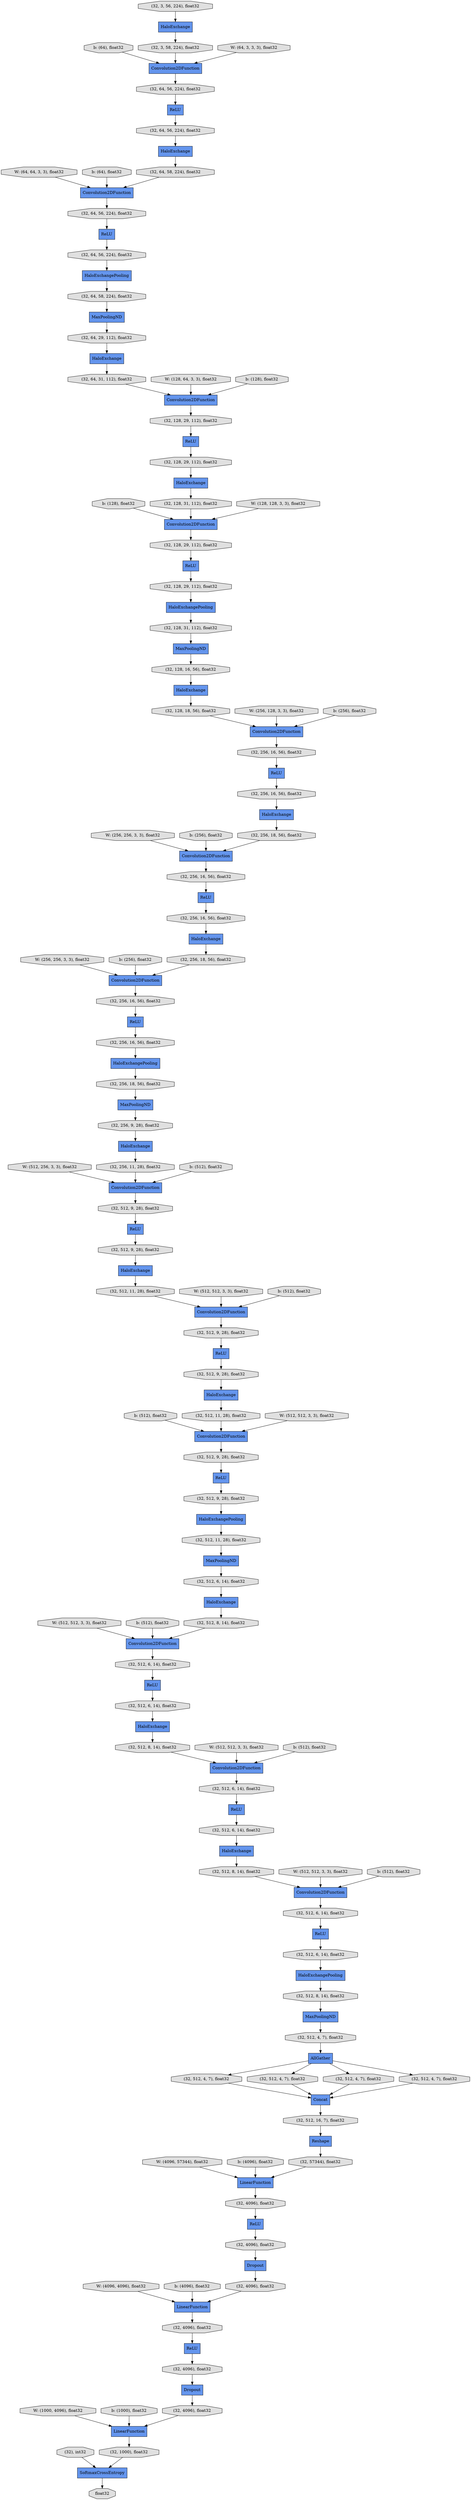 digraph graphname{rankdir=TB;47017371697296 [label="(32, 4096), float32",shape="octagon",fillcolor="#E0E0E0",style="filled"];47017371295888 [label="ReLU",shape="record",fillcolor="#6495ED",style="filled"];47015193133264 [label="W: (1000, 4096), float32",shape="octagon",fillcolor="#E0E0E0",style="filled"];47017370951888 [label="Convolution2DFunction",shape="record",fillcolor="#6495ED",style="filled"];47015193108688 [label="b: (128), float32",shape="octagon",fillcolor="#E0E0E0",style="filled"];47017371697424 [label="float32",shape="octagon",fillcolor="#E0E0E0",style="filled"];47017322348880 [label="(32, 128, 18, 56), float32",shape="octagon",fillcolor="#E0E0E0",style="filled"];47015193125264 [label="b: (512), float32",shape="octagon",fillcolor="#E0E0E0",style="filled"];47017370952080 [label="(32, 256, 9, 28), float32",shape="octagon",fillcolor="#E0E0E0",style="filled"];47017322348944 [label="(32, 128, 29, 112), float32",shape="octagon",fillcolor="#E0E0E0",style="filled"];47017371697616 [label="(32, 1000), float32",shape="octagon",fillcolor="#E0E0E0",style="filled"];47017322349008 [label="HaloExchangePooling",shape="record",fillcolor="#6495ED",style="filled"];47017370952208 [label="(32, 512, 11, 28), float32",shape="octagon",fillcolor="#E0E0E0",style="filled"];47015193109008 [label="W: (256, 128, 3, 3), float32",shape="octagon",fillcolor="#E0E0E0",style="filled"];47015193133648 [label="b: (1000), float32",shape="octagon",fillcolor="#E0E0E0",style="filled"];47017322349136 [label="(32, 256, 16, 56), float32",shape="octagon",fillcolor="#E0E0E0",style="filled"];47015193125584 [label="W: (512, 512, 3, 3), float32",shape="octagon",fillcolor="#E0E0E0",style="filled"];47017370952400 [label="(32, 512, 9, 28), float32",shape="octagon",fillcolor="#E0E0E0",style="filled"];47017370952464 [label="(32, 512, 11, 28), float32",shape="octagon",fillcolor="#E0E0E0",style="filled"];47017322349328 [label="(32, 128, 31, 112), float32",shape="octagon",fillcolor="#E0E0E0",style="filled"];47017371542352 [label="HaloExchange",shape="record",fillcolor="#6495ED",style="filled"];47015193109392 [label="b: (256), float32",shape="octagon",fillcolor="#E0E0E0",style="filled"];47017370952656 [label="ReLU",shape="record",fillcolor="#6495ED",style="filled"];47017371542480 [label="(32, 512, 6, 14), float32",shape="octagon",fillcolor="#E0E0E0",style="filled"];47017322349520 [label="ReLU",shape="record",fillcolor="#6495ED",style="filled"];47017370952720 [label="Convolution2DFunction",shape="record",fillcolor="#6495ED",style="filled"];47017322349584 [label="(32, 64, 29, 112), float32",shape="octagon",fillcolor="#E0E0E0",style="filled"];47017371542608 [label="(32, 512, 8, 14), float32",shape="octagon",fillcolor="#E0E0E0",style="filled"];47015193125968 [label="b: (512), float32",shape="octagon",fillcolor="#E0E0E0",style="filled"];47017322349648 [label="HaloExchangePooling",shape="record",fillcolor="#6495ED",style="filled"];47017371542672 [label="Convolution2DFunction",shape="record",fillcolor="#6495ED",style="filled"];47017370952848 [label="ReLU",shape="record",fillcolor="#6495ED",style="filled"];47017322349712 [label="HaloExchange",shape="record",fillcolor="#6495ED",style="filled"];47017371542736 [label="(32, 512, 8, 14), float32",shape="octagon",fillcolor="#E0E0E0",style="filled"];47015193109712 [label="W: (256, 256, 3, 3), float32",shape="octagon",fillcolor="#E0E0E0",style="filled"];47017371542800 [label="ReLU",shape="record",fillcolor="#6495ED",style="filled"];47017370953040 [label="(32, 256, 16, 56), float32",shape="octagon",fillcolor="#E0E0E0",style="filled"];47015193126288 [label="W: (512, 512, 3, 3), float32",shape="octagon",fillcolor="#E0E0E0",style="filled"];47017371542992 [label="(32, 512, 4, 7), float32",shape="octagon",fillcolor="#E0E0E0",style="filled"];47017370953168 [label="HaloExchangePooling",shape="record",fillcolor="#6495ED",style="filled"];47017371543056 [label="HaloExchangePooling",shape="record",fillcolor="#6495ED",style="filled"];47017370953232 [label="Convolution2DFunction",shape="record",fillcolor="#6495ED",style="filled"];47017322350096 [label="(32, 128, 29, 112), float32",shape="octagon",fillcolor="#E0E0E0",style="filled"];47017370953296 [label="(32, 512, 11, 28), float32",shape="octagon",fillcolor="#E0E0E0",style="filled"];47015193110096 [label="b: (256), float32",shape="octagon",fillcolor="#E0E0E0",style="filled"];47017322350160 [label="(32, 64, 56, 224), float32",shape="octagon",fillcolor="#E0E0E0",style="filled"];47017371543184 [label="(32, 512, 6, 14), float32",shape="octagon",fillcolor="#E0E0E0",style="filled"];47017370953360 [label="(32, 512, 9, 28), float32",shape="octagon",fillcolor="#E0E0E0",style="filled"];47017322350224 [label="(32, 64, 58, 224), float32",shape="octagon",fillcolor="#E0E0E0",style="filled"];47015193224848 [label="Convolution2DFunction",shape="record",fillcolor="#6495ED",style="filled"];47017371543248 [label="(32, 512, 8, 14), float32",shape="octagon",fillcolor="#E0E0E0",style="filled"];47017370953424 [label="(32, 256, 16, 56), float32",shape="octagon",fillcolor="#E0E0E0",style="filled"];47017371543312 [label="(32, 512, 6, 14), float32",shape="octagon",fillcolor="#E0E0E0",style="filled"];47015193126672 [label="b: (512), float32",shape="octagon",fillcolor="#E0E0E0",style="filled"];47017371543376 [label="LinearFunction",shape="record",fillcolor="#6495ED",style="filled"];47015193110416 [label="W: (256, 256, 3, 3), float32",shape="octagon",fillcolor="#E0E0E0",style="filled"];47017322350480 [label="(32, 128, 29, 112), float32",shape="octagon",fillcolor="#E0E0E0",style="filled"];47015192987600 [label="b: (64), float32",shape="octagon",fillcolor="#E0E0E0",style="filled"];47017371543568 [label="MaxPoolingND",shape="record",fillcolor="#6495ED",style="filled"];47017370953744 [label="(32, 512, 9, 28), float32",shape="octagon",fillcolor="#E0E0E0",style="filled"];47017322350608 [label="Convolution2DFunction",shape="record",fillcolor="#6495ED",style="filled"];47015193126992 [label="W: (512, 512, 3, 3), float32",shape="octagon",fillcolor="#E0E0E0",style="filled"];47017371543632 [label="(32, 512, 6, 14), float32",shape="octagon",fillcolor="#E0E0E0",style="filled"];47017370953808 [label="(32, 512, 9, 28), float32",shape="octagon",fillcolor="#E0E0E0",style="filled"];47017322350672 [label="(32, 64, 31, 112), float32",shape="octagon",fillcolor="#E0E0E0",style="filled"];47017370953872 [label="MaxPoolingND",shape="record",fillcolor="#6495ED",style="filled"];47017322350736 [label="MaxPoolingND",shape="record",fillcolor="#6495ED",style="filled"];47017322350800 [label="HaloExchange",shape="record",fillcolor="#6495ED",style="filled"];47017370954000 [label="(32, 256, 16, 56), float32",shape="octagon",fillcolor="#E0E0E0",style="filled"];47015193110800 [label="b: (256), float32",shape="octagon",fillcolor="#E0E0E0",style="filled"];47017371543888 [label="AllGather",shape="record",fillcolor="#6495ED",style="filled"];47017371543952 [label="(32, 512, 6, 14), float32",shape="octagon",fillcolor="#E0E0E0",style="filled"];47017370954128 [label="Convolution2DFunction",shape="record",fillcolor="#6495ED",style="filled"];47017322350992 [label="Convolution2DFunction",shape="record",fillcolor="#6495ED",style="filled"];47015193127376 [label="b: (512), float32",shape="octagon",fillcolor="#E0E0E0",style="filled"];47017322351056 [label="HaloExchange",shape="record",fillcolor="#6495ED",style="filled"];47017371544080 [label="(32, 512, 6, 14), float32",shape="octagon",fillcolor="#E0E0E0",style="filled"];47015192988176 [label="W: (64, 64, 3, 3), float32",shape="octagon",fillcolor="#E0E0E0",style="filled"];47015193111120 [label="W: (512, 256, 3, 3), float32",shape="octagon",fillcolor="#E0E0E0",style="filled"];47017322351184 [label="HaloExchange",shape="record",fillcolor="#6495ED",style="filled"];47017371544208 [label="(32, 512, 6, 14), float32",shape="octagon",fillcolor="#E0E0E0",style="filled"];47017370954384 [label="HaloExchange",shape="record",fillcolor="#6495ED",style="filled"];47017322351248 [label="(32, 128, 31, 112), float32",shape="octagon",fillcolor="#E0E0E0",style="filled"];47017370954448 [label="HaloExchange",shape="record",fillcolor="#6495ED",style="filled"];47017322351312 [label="(32, 256, 16, 56), float32",shape="octagon",fillcolor="#E0E0E0",style="filled"];47015193127696 [label="W: (4096, 57344), float32",shape="octagon",fillcolor="#E0E0E0",style="filled"];47017370954512 [label="HaloExchange",shape="record",fillcolor="#6495ED",style="filled"];47017322351376 [label="ReLU",shape="record",fillcolor="#6495ED",style="filled"];47017370954576 [label="(32, 256, 11, 28), float32",shape="octagon",fillcolor="#E0E0E0",style="filled"];47015192988496 [label="b: (64), float32",shape="octagon",fillcolor="#E0E0E0",style="filled"];47017370954704 [label="ReLU",shape="record",fillcolor="#6495ED",style="filled"];47015193111504 [label="b: (512), float32",shape="octagon",fillcolor="#E0E0E0",style="filled"];47017322351632 [label="Concat",shape="record",fillcolor="#6495ED",style="filled"];47017370954768 [label="(32, 256, 16, 56), float32",shape="octagon",fillcolor="#E0E0E0",style="filled"];47015193128016 [label="b: (4096), float32",shape="octagon",fillcolor="#E0E0E0",style="filled"];47017371544720 [label="(32, 512, 8, 14), float32",shape="octagon",fillcolor="#E0E0E0",style="filled"];47017370954896 [label="ReLU",shape="record",fillcolor="#6495ED",style="filled"];47017322351760 [label="MaxPoolingND",shape="record",fillcolor="#6495ED",style="filled"];47015192988816 [label="W: (128, 64, 3, 3), float32",shape="octagon",fillcolor="#E0E0E0",style="filled"];47017370954960 [label="Convolution2DFunction",shape="record",fillcolor="#6495ED",style="filled"];47015193111824 [label="W: (512, 512, 3, 3), float32",shape="octagon",fillcolor="#E0E0E0",style="filled"];47017370955024 [label="(32, 256, 18, 56), float32",shape="octagon",fillcolor="#E0E0E0",style="filled"];47017322351888 [label="(32, 256, 18, 56), float32",shape="octagon",fillcolor="#E0E0E0",style="filled"];47017322351952 [label="Convolution2DFunction",shape="record",fillcolor="#6495ED",style="filled"];47015193128336 [label="W: (4096, 4096), float32",shape="octagon",fillcolor="#E0E0E0",style="filled"];47017370955152 [label="(32, 256, 18, 56), float32",shape="octagon",fillcolor="#E0E0E0",style="filled"];47017322352016 [label="ReLU",shape="record",fillcolor="#6495ED",style="filled"];47015192989136 [label="b: (128), float32",shape="octagon",fillcolor="#E0E0E0",style="filled"];47015101468176 [label="ReLU",shape="record",fillcolor="#6495ED",style="filled"];47017370955280 [label="ReLU",shape="record",fillcolor="#6495ED",style="filled"];47017322352208 [label="(32, 128, 16, 56), float32",shape="octagon",fillcolor="#E0E0E0",style="filled"];47017371545232 [label="(32, 512, 4, 7), float32",shape="octagon",fillcolor="#E0E0E0",style="filled"];47015193112208 [label="b: (512), float32",shape="octagon",fillcolor="#E0E0E0",style="filled"];47017370955472 [label="(32, 512, 9, 28), float32",shape="octagon",fillcolor="#E0E0E0",style="filled"];47017370955536 [label="HaloExchange",shape="record",fillcolor="#6495ED",style="filled"];47017322352400 [label="(32, 128, 29, 112), float32",shape="octagon",fillcolor="#E0E0E0",style="filled"];47015192989456 [label="W: (128, 128, 3, 3), float32",shape="octagon",fillcolor="#E0E0E0",style="filled"];47015193128784 [label="b: (4096), float32",shape="octagon",fillcolor="#E0E0E0",style="filled"];47017370955664 [label="(32, 512, 9, 28), float32",shape="octagon",fillcolor="#E0E0E0",style="filled"];47017371545488 [label="(32, 512, 4, 7), float32",shape="octagon",fillcolor="#E0E0E0",style="filled"];47015193112528 [label="W: (512, 512, 3, 3), float32",shape="octagon",fillcolor="#E0E0E0",style="filled"];47017370996944 [label="HaloExchange",shape="record",fillcolor="#6495ED",style="filled"];47017371676944 [label="(32, 512, 4, 7), float32",shape="octagon",fillcolor="#E0E0E0",style="filled"];47017370997200 [label="SoftmaxCrossEntropy",shape="record",fillcolor="#6495ED",style="filled"];47017371677136 [label="(32, 512, 4, 7), float32",shape="octagon",fillcolor="#E0E0E0",style="filled"];47017371677264 [label="(32), int32",shape="octagon",fillcolor="#E0E0E0",style="filled"];47017371677456 [label="LinearFunction",shape="record",fillcolor="#6495ED",style="filled"];47017371677520 [label="(32, 512, 16, 7), float32",shape="octagon",fillcolor="#E0E0E0",style="filled"];47017370997840 [label="MaxPoolingND",shape="record",fillcolor="#6495ED",style="filled"];47017371677968 [label="Dropout",shape="record",fillcolor="#6495ED",style="filled"];47015134131664 [label="ReLU",shape="record",fillcolor="#6495ED",style="filled"];47017322329680 [label="Convolution2DFunction",shape="record",fillcolor="#6495ED",style="filled"];47017371678480 [label="(32, 57344), float32",shape="octagon",fillcolor="#E0E0E0",style="filled"];47017322329936 [label="(32, 3, 58, 224), float32",shape="octagon",fillcolor="#E0E0E0",style="filled"];47017322330000 [label="(32, 64, 56, 224), float32",shape="octagon",fillcolor="#E0E0E0",style="filled"];47017371678672 [label="(32, 4096), float32",shape="octagon",fillcolor="#E0E0E0",style="filled"];47017322330128 [label="(32, 3, 56, 224), float32",shape="octagon",fillcolor="#E0E0E0",style="filled"];47017322330192 [label="(32, 64, 56, 224), float32",shape="octagon",fillcolor="#E0E0E0",style="filled"];47017371678928 [label="(32, 4096), float32",shape="octagon",fillcolor="#E0E0E0",style="filled"];47017320880336 [label="HaloExchange",shape="record",fillcolor="#6495ED",style="filled"];47017322330384 [label="HaloExchange",shape="record",fillcolor="#6495ED",style="filled"];47017322330704 [label="HaloExchange",shape="record",fillcolor="#6495ED",style="filled"];47017322330768 [label="Reshape",shape="record",fillcolor="#6495ED",style="filled"];47017322330832 [label="(32, 64, 58, 224), float32",shape="octagon",fillcolor="#E0E0E0",style="filled"];47017322330960 [label="Convolution2DFunction",shape="record",fillcolor="#6495ED",style="filled"];47017371679696 [label="(32, 4096), float32",shape="octagon",fillcolor="#E0E0E0",style="filled"];47017371679952 [label="Dropout",shape="record",fillcolor="#6495ED",style="filled"];47017322331344 [label="(32, 64, 56, 224), float32",shape="octagon",fillcolor="#E0E0E0",style="filled"];47017371680016 [label="(32, 4096), float32",shape="octagon",fillcolor="#E0E0E0",style="filled"];47017322331472 [label="ReLU",shape="record",fillcolor="#6495ED",style="filled"];47015128513936 [label="W: (64, 3, 3, 3), float32",shape="octagon",fillcolor="#E0E0E0",style="filled"];47017322331664 [label="HaloExchangePooling",shape="record",fillcolor="#6495ED",style="filled"];47017371680336 [label="LinearFunction",shape="record",fillcolor="#6495ED",style="filled"];47017322331728 [label="ReLU",shape="record",fillcolor="#6495ED",style="filled"];47017371680400 [label="(32, 4096), float32",shape="octagon",fillcolor="#E0E0E0",style="filled"];47017322331920 [label="ReLU",shape="record",fillcolor="#6495ED",style="filled"];47017322332048 [label="Convolution2DFunction",shape="record",fillcolor="#6495ED",style="filled"];47017371680400 -> 47017371679952;47015193112208 -> 47017370954960;47017322330192 -> 47017371295888;47017371542800 -> 47017371544208;47017371543312 -> 47017370954704;47017370954000 -> 47017322349008;47017370954768 -> 47017322350800;47017322330704 -> 47017322349328;47015193111120 -> 47017370952720;47017322331344 -> 47017322331728;47017371677520 -> 47017322330768;47017370955280 -> 47017370953808;47017370953744 -> 47017370952848;47017322331664 -> 47017322350224;47017371678480 -> 47017371543376;47017370953872 -> 47017371542480;47017322349712 -> 47017322351888;47017371543952 -> 47017371542352;47015193126992 -> 47017371542672;47017322350672 -> 47017322329680;47015193111504 -> 47017370952720;47017370953424 -> 47017322351376;47017322351888 -> 47017322350992;47017322349520 -> 47017322351312;47015101468176 -> 47017371678672;47017371543568 -> 47017371542992;47017371677264 -> 47017370997200;47017322351760 -> 47017370952080;47015192989136 -> 47017322329680;47017371678672 -> 47017371677968;47017371543248 -> 47017370953232;47017370953040 -> 47017322352016;47017370954448 -> 47017371542736;47017322348944 -> 47017322330704;47015192989456 -> 47017322330960;47017371543376 -> 47017371678928;47017370955152 -> 47017322351760;47017322350480 -> 47017322331472;47017371295888 -> 47017322330000;47017371679696 -> 47017371677456;47017371542608 -> 47017371542672;47017322351248 -> 47017322350736;47017370953296 -> 47017370954128;47015193110096 -> 47017322350992;47017322350608 -> 47017322349136;47017322332048 -> 47017322331344;47017322349008 -> 47017370955152;47017322350992 -> 47017370953040;47017370997840 -> 47017322349584;47015193125584 -> 47017370953232;47017322331472 -> 47017322348944;47015192988496 -> 47017322332048;47017371545232 -> 47017322351632;47015192988176 -> 47017322332048;47017371677968 -> 47017371679696;47017322348880 -> 47017322350608;47017371677136 -> 47017322351632;47017370954384 -> 47017370952464;47017322352400 -> 47017322331920;47017371543888 -> 47017371545488;47017371542480 -> 47017370955536;47017370954512 -> 47017370953296;47017370952848 -> 47017370952400;47017371542736 -> 47017370951888;47015193133264 -> 47017371680336;47017322349584 -> 47017322330384;47017322330000 -> 47017370996944;47017322351312 -> 47017322349712;47017322350736 -> 47017322352208;47015193224848 -> 47017322330192;47017370955664 -> 47017370953168;47017371542672 -> 47017371544080;47017322331728 -> 47017322350160;47015134131664 -> 47017371680400;47015193109712 -> 47017322350992;47017322330832 -> 47017322332048;47015193127696 -> 47017371543376;47017371543888 -> 47017371545232;47017370951888 -> 47017371543312;47017370955024 -> 47017322351952;47017370952208 -> 47017370953872;47017322351184 -> 47017322348880;47017322329680 -> 47017322350480;47017370952400 -> 47017370954384;47015193110416 -> 47017322351952;47017320880336 -> 47017322329936;47015193128336 -> 47017371677456;47017370954576 -> 47017370952720;47017371676944 -> 47017322351632;47017370953360 -> 47017370954896;47017322331920 -> 47017322350096;47017370953168 -> 47017370952208;47017371542352 -> 47017371542608;47015192988816 -> 47017322329680;47017322350224 -> 47017370997840;47017371680336 -> 47017371697616;47017371543632 -> 47017370952656;47017322351376 -> 47017370954000;47017371543184 -> 47017370954448;47015193133648 -> 47017371680336;47017370954960 -> 47017370955472;47017322352208 -> 47017322351184;47017370953808 -> 47017370954512;47017322351056 -> 47017370954576;47015193110800 -> 47017322351952;47015193128016 -> 47017371543376;47017371545488 -> 47017322351632;47015193128784 -> 47017371677456;47017370952464 -> 47017370954960;47017370954896 -> 47017370955664;47017370997200 -> 47017371697424;47017322349136 -> 47017322349520;47017322330384 -> 47017322350672;47015192987600 -> 47015193224848;47015193125264 -> 47017370954128;47017322350800 -> 47017370955024;47017322350096 -> 47017322349648;47017371697296 -> 47017371680336;47017322350160 -> 47017322331664;47015128513936 -> 47015193224848;47017370955472 -> 47017370955280;47017371544080 -> 47017371542800;47017371543056 -> 47017371544720;47017370954704 -> 47017371543952;47017371543888 -> 47017371676944;47017371680016 -> 47015134131664;47017370952656 -> 47017371543184;47017371542992 -> 47017371543888;47017370953232 -> 47017371543632;47017322329936 -> 47015193224848;47017322352016 -> 47017370954768;47017370955536 -> 47017371543248;47017370954128 -> 47017370953360;47017322351632 -> 47017371677520;47017322349648 -> 47017322351248;47017370996944 -> 47017322330832;47015193126288 -> 47017370951888;47017322349328 -> 47017322330960;47015193109392 -> 47017322350608;47017371679952 -> 47017371697296;47015193126672 -> 47017370951888;47015193112528 -> 47017370954128;47017322330960 -> 47017322352400;47017322351952 -> 47017370953424;47015193108688 -> 47017322330960;47017371678928 -> 47015101468176;47017370952080 -> 47017322351056;47017371544720 -> 47017371543568;47017371544208 -> 47017371543056;47015193127376 -> 47017371542672;47017322330128 -> 47017320880336;47015193111824 -> 47017370954960;47017371677456 -> 47017371680016;47015193109008 -> 47017322350608;47017371697616 -> 47017370997200;47017371543888 -> 47017371677136;47017322330768 -> 47017371678480;47015193125968 -> 47017370953232;47017370952720 -> 47017370953744;}